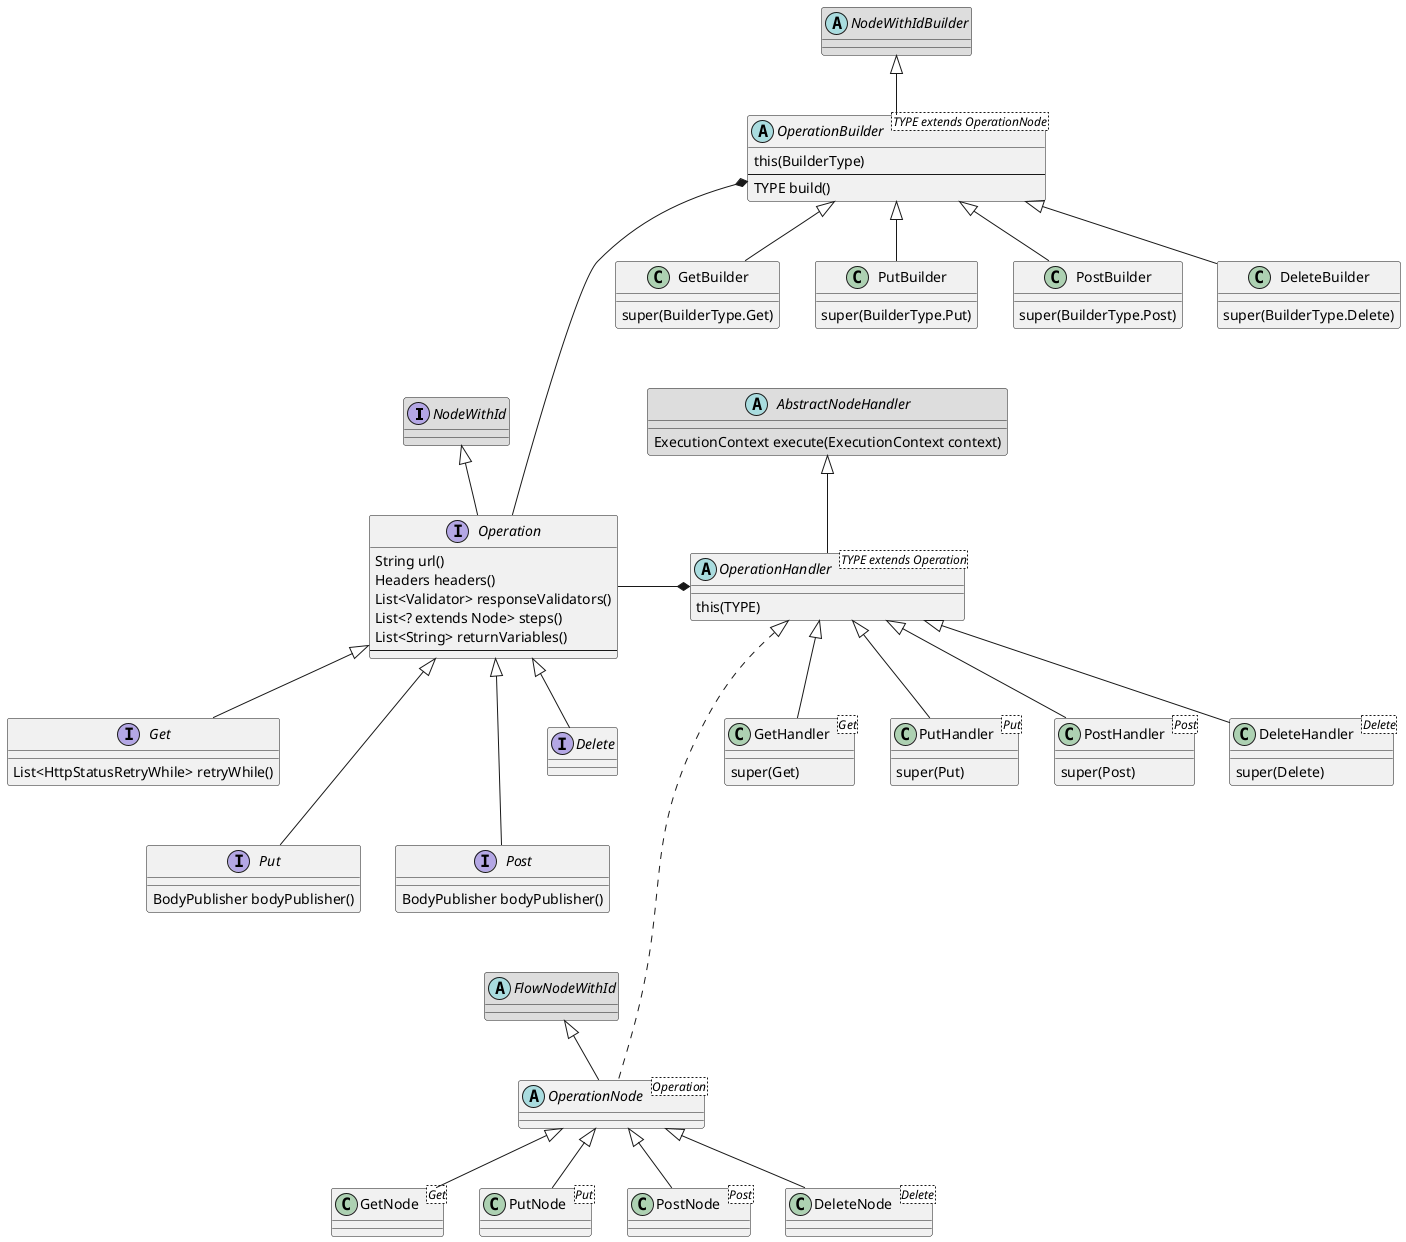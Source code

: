 @startuml

interface NodeWithId #DDD
interface Operation extends NodeWithId {
    String url()
    Headers headers()
    List<Validator> responseValidators()
    List<? extends Node> steps()
    List<String> returnVariables()
    --
}
interface Get {
    List<HttpStatusRetryWhile> retryWhile()
}
interface Put {
    BodyPublisher bodyPublisher()
}
interface Post {
    BodyPublisher bodyPublisher()
}
interface Delete {
}

Operation <|-- Get
Operation <|--- Put
Operation <|--- Post
Operation <|-- Delete

abstract class FlowNodeWithId #DDD
abstract class OperationNode <Operation>
class GetNode <Get> extends OperationNode
class PutNode <Put> extends OperationNode
class PostNode <Post> extends OperationNode
class DeleteNode <Delete> extends OperationNode

FlowNodeWithId <|-- OperationNode

abstract class NodeWithIdBuilder #DDD
abstract class OperationBuilder<TYPE extends OperationNode> {
    this(BuilderType)
    --
    TYPE build()
}
class GetBuilder {
    super(BuilderType.Get)
}
class PutBuilder {
    super(BuilderType.Put)
}
class PostBuilder {
    super(BuilderType.Post)
}
class DeleteBuilder {
    super(BuilderType.Delete)
}

NodeWithIdBuilder <|-- OperationBuilder
OperationBuilder <|-- GetBuilder
OperationBuilder <|-- PutBuilder
OperationBuilder <|-- PostBuilder
OperationBuilder <|-- DeleteBuilder


abstract AbstractNodeHandler #DDD {
    ExecutionContext execute(ExecutionContext context)
}
abstract OperationHandler<TYPE extends Operation> extends AbstractNodeHandler {
    this(TYPE)
}
class GetHandler<Get> extends OperationHandler {
    super(Get)
}
class PutHandler<Put> extends OperationHandler {
    super(Put)
}
class PostHandler<Post> extends OperationHandler {
    super(Post)
}
class DeleteHandler<Delete> extends OperationHandler {
    super(Delete)
}

OperationBuilder *---- Operation

OperationHandler *-left-- Operation
OperationHandler <|..... OperationNode

@enduml
